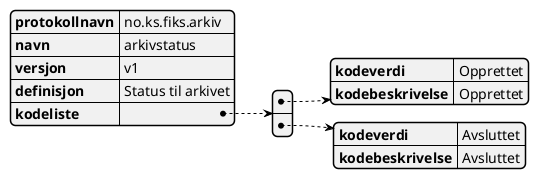 @startjson
{
  "protokollnavn": "no.ks.fiks.arkiv",
  "navn": "arkivstatus",
  "versjon": "v1",
  "definisjon": "Status til arkivet",
  "kodeliste": [
    {
      "kodeverdi" : "Opprettet",
      "kodebeskrivelse" : "Opprettet"
    },
    {
      "kodeverdi" : "Avsluttet",
      "kodebeskrivelse" : "Avsluttet"
    }
  ]
}
@endjson